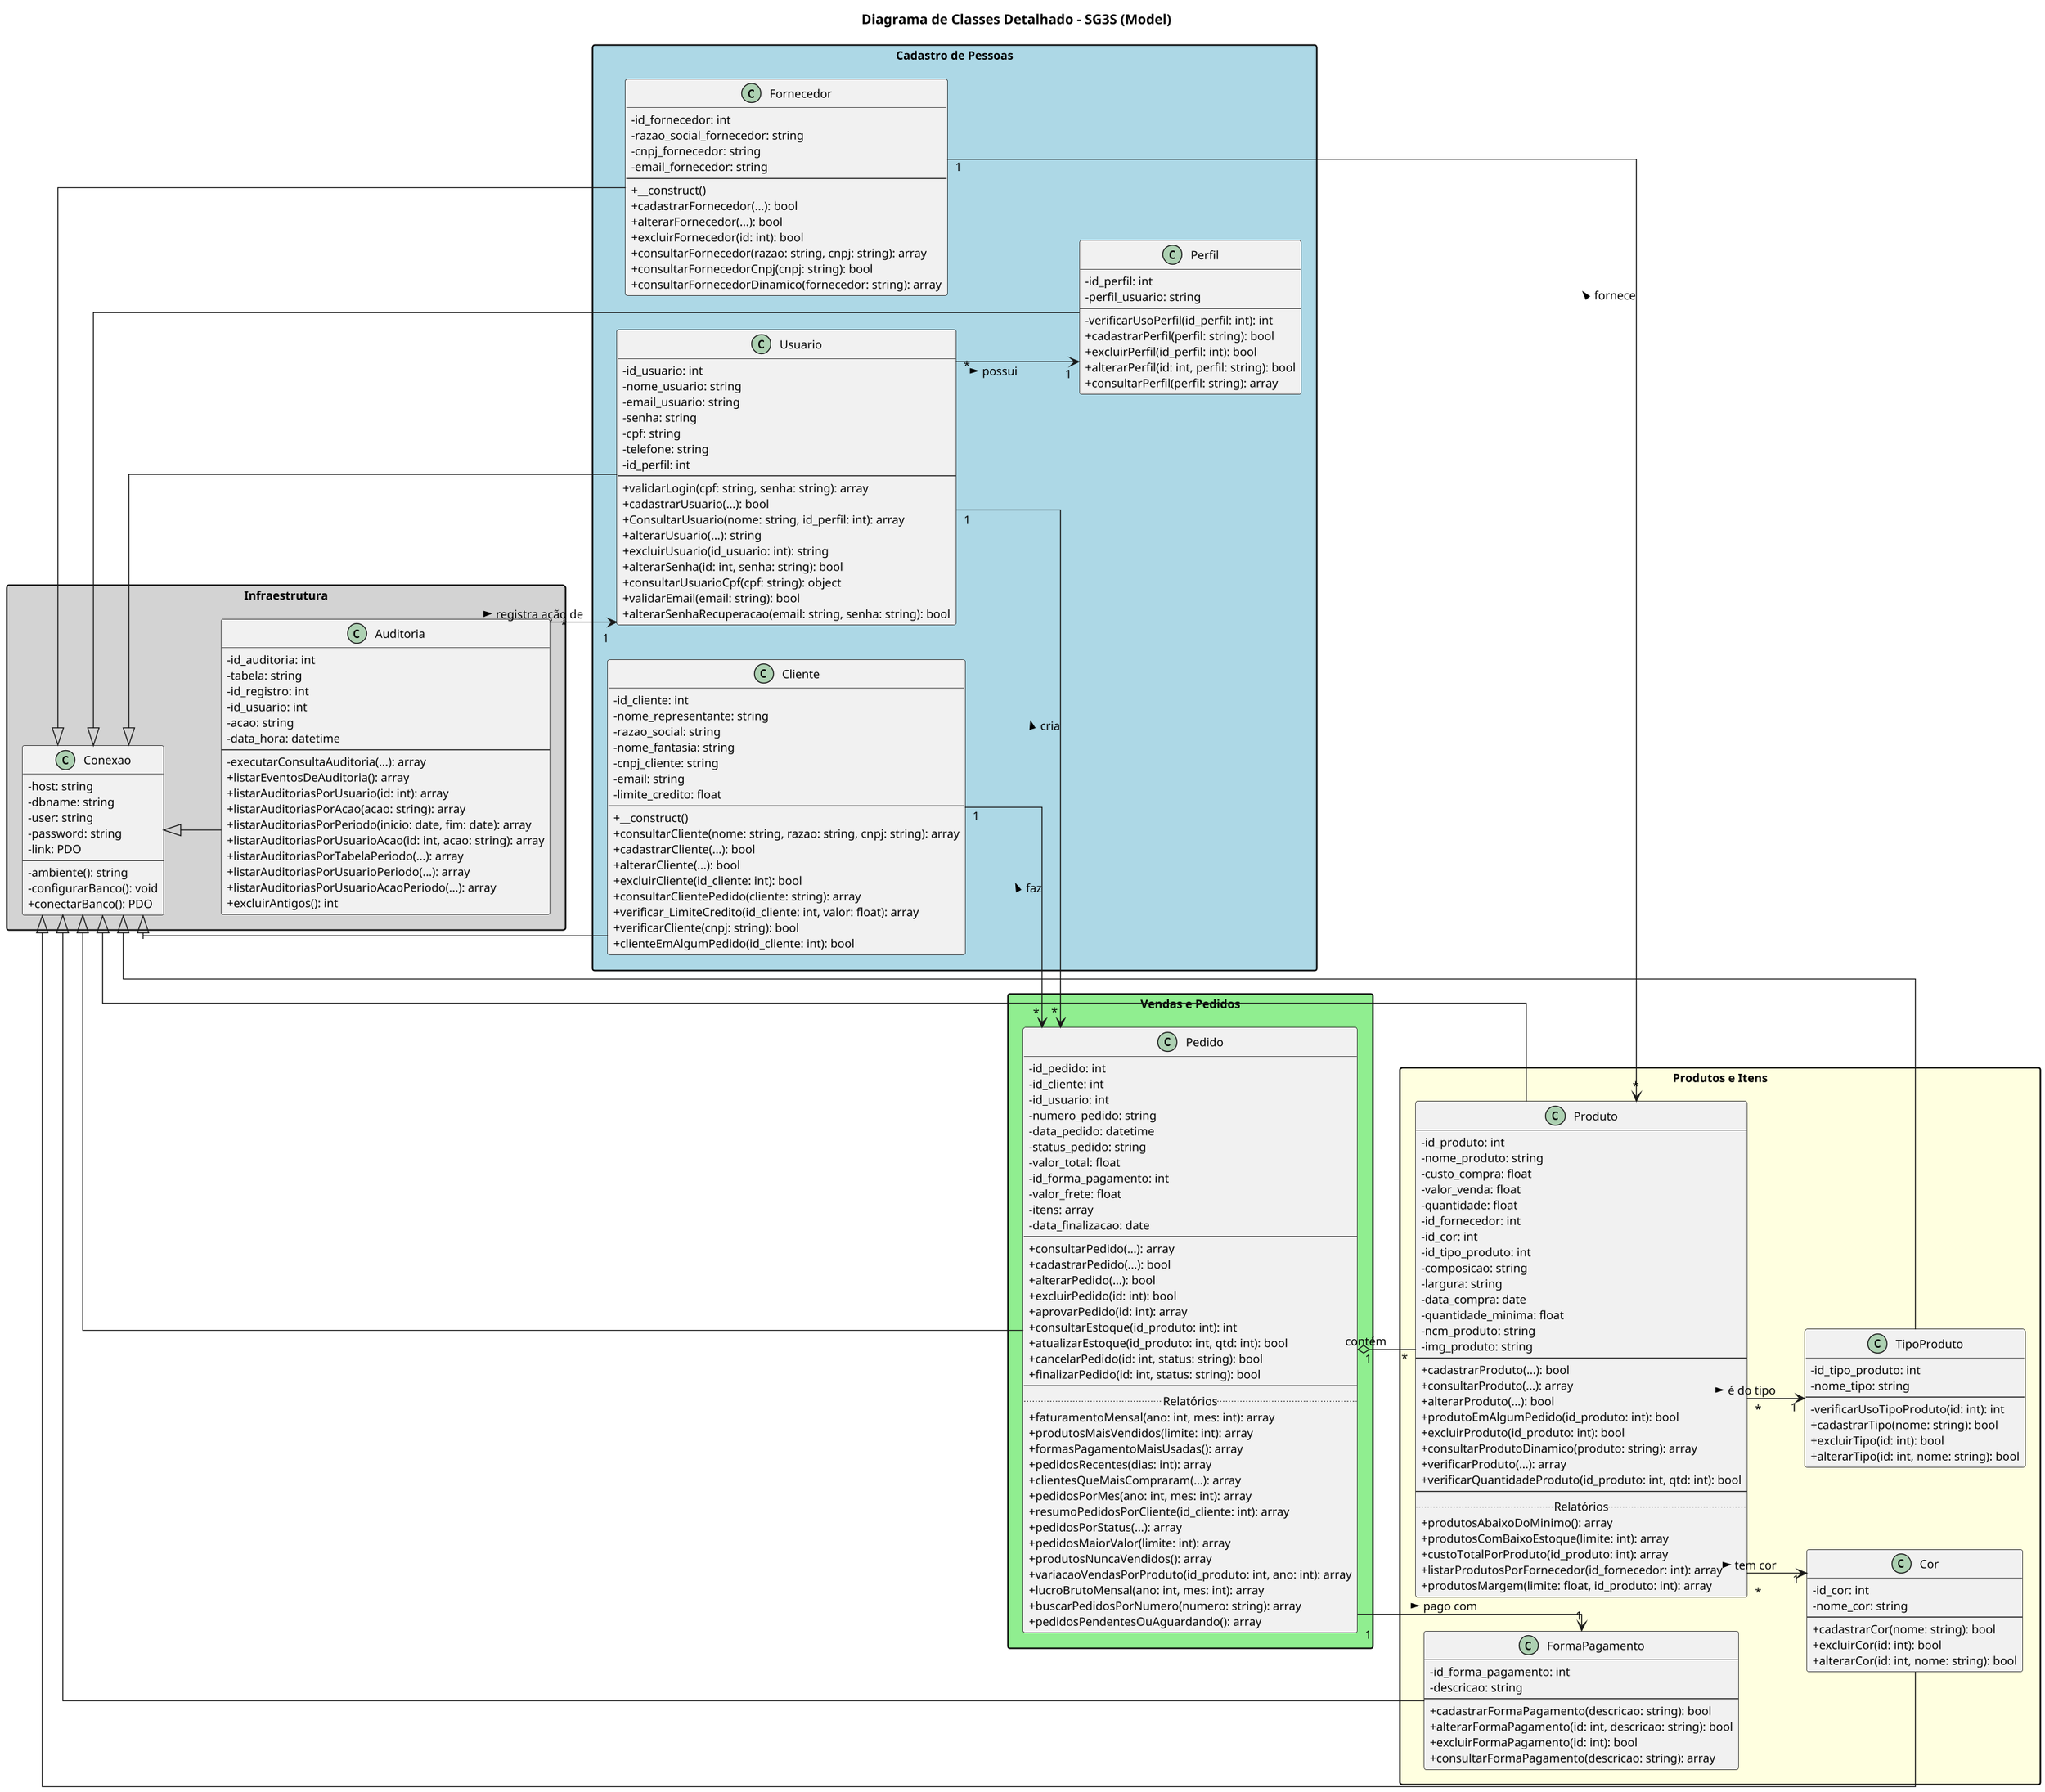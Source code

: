 @startuml SG3S_Diagrama_Profissional

' ==========================================================
' CONFIGURAÇÕES DE ESTILO
' ==========================================================
left to right direction
skinparam packageStyle rectangle
skinparam classAttributeIconSize 0
skinparam shadowing false
skinparam linetype ortho
skinparam defaultFontName "Arial"
skinparam defaultFontSize 12
skinparam dpi 130

skinparam package {
  BorderColor black
  FontStyle bold
}

title Diagrama de Classes Detalhado - SG3S (Model)

' ==========================================================
' PACOTE: INFRAESTRUTURA
' ==========================================================
package "Infraestrutura" #LightGray {
  class Conexao {
    - host: string
    - dbname: string
    - user: string
    - password: string
    - link: PDO
    --
    - ambiente(): string
    - configurarBanco(): void
    + conectarBanco(): PDO
  }

  class Auditoria {
    - id_auditoria: int
    - tabela: string
    - id_registro: int
    - id_usuario: int
    - acao: string
    - data_hora: datetime
    --
    - executarConsultaAuditoria(...): array
    + listarEventosDeAuditoria(): array
    + listarAuditoriasPorUsuario(id: int): array
    + listarAuditoriasPorAcao(acao: string): array
    + listarAuditoriasPorPeriodo(inicio: date, fim: date): array
    + listarAuditoriasPorUsuarioAcao(id: int, acao: string): array
    + listarAuditoriasPorTabelaPeriodo(...): array
    + listarAuditoriasPorUsuarioPeriodo(...): array
    + listarAuditoriasPorUsuarioAcaoPeriodo(...): array
    + excluirAntigos(): int
  }
}

' ==========================================================
' PACOTE: CADASTRO DE PESSOAS
' ==========================================================
package "Cadastro de Pessoas" #LightBlue {
  class Usuario {
    - id_usuario: int
    - nome_usuario: string
    - email_usuario: string
    - senha: string
    - cpf: string
    - telefone: string
    - id_perfil: int
    --
    + validarLogin(cpf: string, senha: string): array
    + cadastrarUsuario(...): bool
    + ConsultarUsuario(nome: string, id_perfil: int): array
    + alterarUsuario(...): string
    + excluirUsuario(id_usuario: int): string
    + alterarSenha(id: int, senha: string): bool
    + consultarUsuarioCpf(cpf: string): object
    + validarEmail(email: string): bool
    + alterarSenhaRecuperacao(email: string, senha: string): bool
  }

  class Perfil {
    - id_perfil: int
    - perfil_usuario: string
    --
    - verificarUsoPerfil(id_perfil: int): int
    + cadastrarPerfil(perfil: string): bool
    + excluirPerfil(id_perfil: int): bool
    + alterarPerfil(id: int, perfil: string): bool
    + consultarPerfil(perfil: string): array
  }

  class Cliente {
    - id_cliente: int
    - nome_representante: string
    - razao_social: string
    - nome_fantasia: string
    - cnpj_cliente: string
    - email: string
    - limite_credito: float
    --
    + __construct()
    + consultarCliente(nome: string, razao: string, cnpj: string): array
    + cadastrarCliente(...): bool
    + alterarCliente(...): bool
    + excluirCliente(id_cliente: int): bool
    + consultarClientePedido(cliente: string): array
    + verificar_LimiteCredito(id_cliente: int, valor: float): array
    + verificarCliente(cnpj: string): bool
    + clienteEmAlgumPedido(id_cliente: int): bool
  }

  class Fornecedor {
    - id_fornecedor: int
    - razao_social_fornecedor: string
    - cnpj_fornecedor: string
    - email_fornecedor: string
    --
    + __construct()
    + cadastrarFornecedor(...): bool
    + alterarFornecedor(...): bool
    + excluirFornecedor(id: int): bool
    + consultarFornecedor(razao: string, cnpj: string): array
    + consultarFornecedorCnpj(cnpj: string): bool
    + consultarFornecedorDinamico(fornecedor: string): array
  }
}

' ==========================================================
' PACOTE: VENDAS E PEDIDOS
' ==========================================================
package "Vendas e Pedidos" #LightGreen {
  class Pedido {
    - id_pedido: int
    - id_cliente: int
    - id_usuario: int
    - numero_pedido: string
    - data_pedido: datetime
    - status_pedido: string
    - valor_total: float
    - id_forma_pagamento: int
    - valor_frete: float
    - itens: array
    - data_finalizacao: date
    --
    + consultarPedido(...): array
    + cadastrarPedido(...): bool
    + alterarPedido(...): bool
    + excluirPedido(id: int): bool
    + aprovarPedido(id: int): array
    + consultarEstoque(id_produto: int): int
    + atualizarEstoque(id_produto: int, qtd: int): bool
    + cancelarPedido(id: int, status: string): bool
    + finalizarPedido(id: int, status: string): bool
    --
    .. Relatórios ..
    + faturamentoMensal(ano: int, mes: int): array
    + produtosMaisVendidos(limite: int): array
    + formasPagamentoMaisUsadas(): array
    + pedidosRecentes(dias: int): array
    + clientesQueMaisCompraram(...): array
    + pedidosPorMes(ano: int, mes: int): array
    + resumoPedidosPorCliente(id_cliente: int): array
    + pedidosPorStatus(...): array
    + pedidosMaiorValor(limite: int): array
    + produtosNuncaVendidos(): array
    + variacaoVendasPorProduto(id_produto: int, ano: int): array
    + lucroBrutoMensal(ano: int, mes: int): array
    + buscarPedidosPorNumero(numero: string): array
    + pedidosPendentesOuAguardando(): array
  }
}

' ==========================================================
' PACOTE: PRODUTOS E ITENS
' ==========================================================
package "Produtos e Itens" #LightYellow {
  class Produto {
    - id_produto: int
    - nome_produto: string
    - custo_compra: float
    - valor_venda: float
    - quantidade: float
    - id_fornecedor: int
    - id_cor: int
    - id_tipo_produto: int
    - composicao: string
    - largura: string
    - data_compra: date
    - quantidade_minima: float
    - ncm_produto: string
    - img_produto: string
    --
    + cadastrarProduto(...): bool
    + consultarProduto(...): array
    + alterarProduto(...): bool
    + produtoEmAlgumPedido(id_produto: int): bool
    + excluirProduto(id_produto: int): bool
    + consultarProdutoDinamico(produto: string): array
    + verificarProduto(...): array
    + verificarQuantidadeProduto(id_produto: int, qtd: int): bool
    --
    .. Relatórios ..
    + produtosAbaixoDoMinimo(): array
    + produtosComBaixoEstoque(limite: int): array
    + custoTotalPorProduto(id_produto: int): array
    + listarProdutosPorFornecedor(id_fornecedor: int): array
    + produtosMargem(limite: float, id_produto: int): array
  }

  class TipoProduto {
    - id_tipo_produto: int
    - nome_tipo: string
    --
    - verificarUsoTipoProduto(id: int): int
    + cadastrarTipo(nome: string): bool
    + excluirTipo(id: int): bool
    + alterarTipo(id: int, nome: string): bool
  }

  class Cor {
    - id_cor: int
    - nome_cor: string
    --
    + cadastrarCor(nome: string): bool
    + excluirCor(id: int): bool
    + alterarCor(id: int, nome: string): bool
  }

  class FormaPagamento {
    - id_forma_pagamento: int
    - descricao: string
    --
    + cadastrarFormaPagamento(descricao: string): bool
    + alterarFormaPagamento(id: int, descricao: string): bool
    + excluirFormaPagamento(id: int): bool
    + consultarFormaPagamento(descricao: string): array
  }
}

' ==========================================================
' RELACIONAMENTOS ENTRE CLASSES
' ==========================================================

' --- Herança do Banco ---
Conexao <|-- Usuario
Conexao <|-- Produto
Conexao <|-- Cliente
Conexao <|-- Fornecedor
Conexao <|-- Pedido
Conexao <|-- Perfil
Conexao <|-- TipoProduto
Conexao <|-- Cor
Conexao <|-- FormaPagamento
Conexao <|-- Auditoria

' --- Auditoria ---
Auditoria " *" --> "1" Usuario : "registra ação de >"

' --- Pedido ---
Usuario "1" --> "*" Pedido : "< cria"
Cliente "1" --> "*" Pedido : "< faz"
Pedido "1" --> "1" FormaPagamento : "pago com >"
Pedido "1" o-- "*" Produto : "contém"

' --- Produto ---
Produto "*" --> "1" TipoProduto : "é do tipo >"
Produto "*" --> "1" Cor : "tem cor >"
Fornecedor "1" --> "*" Produto : "< fornece"

' --- Usuário ---
Usuario "*" --> "1" Perfil : "possui >"

@enduml